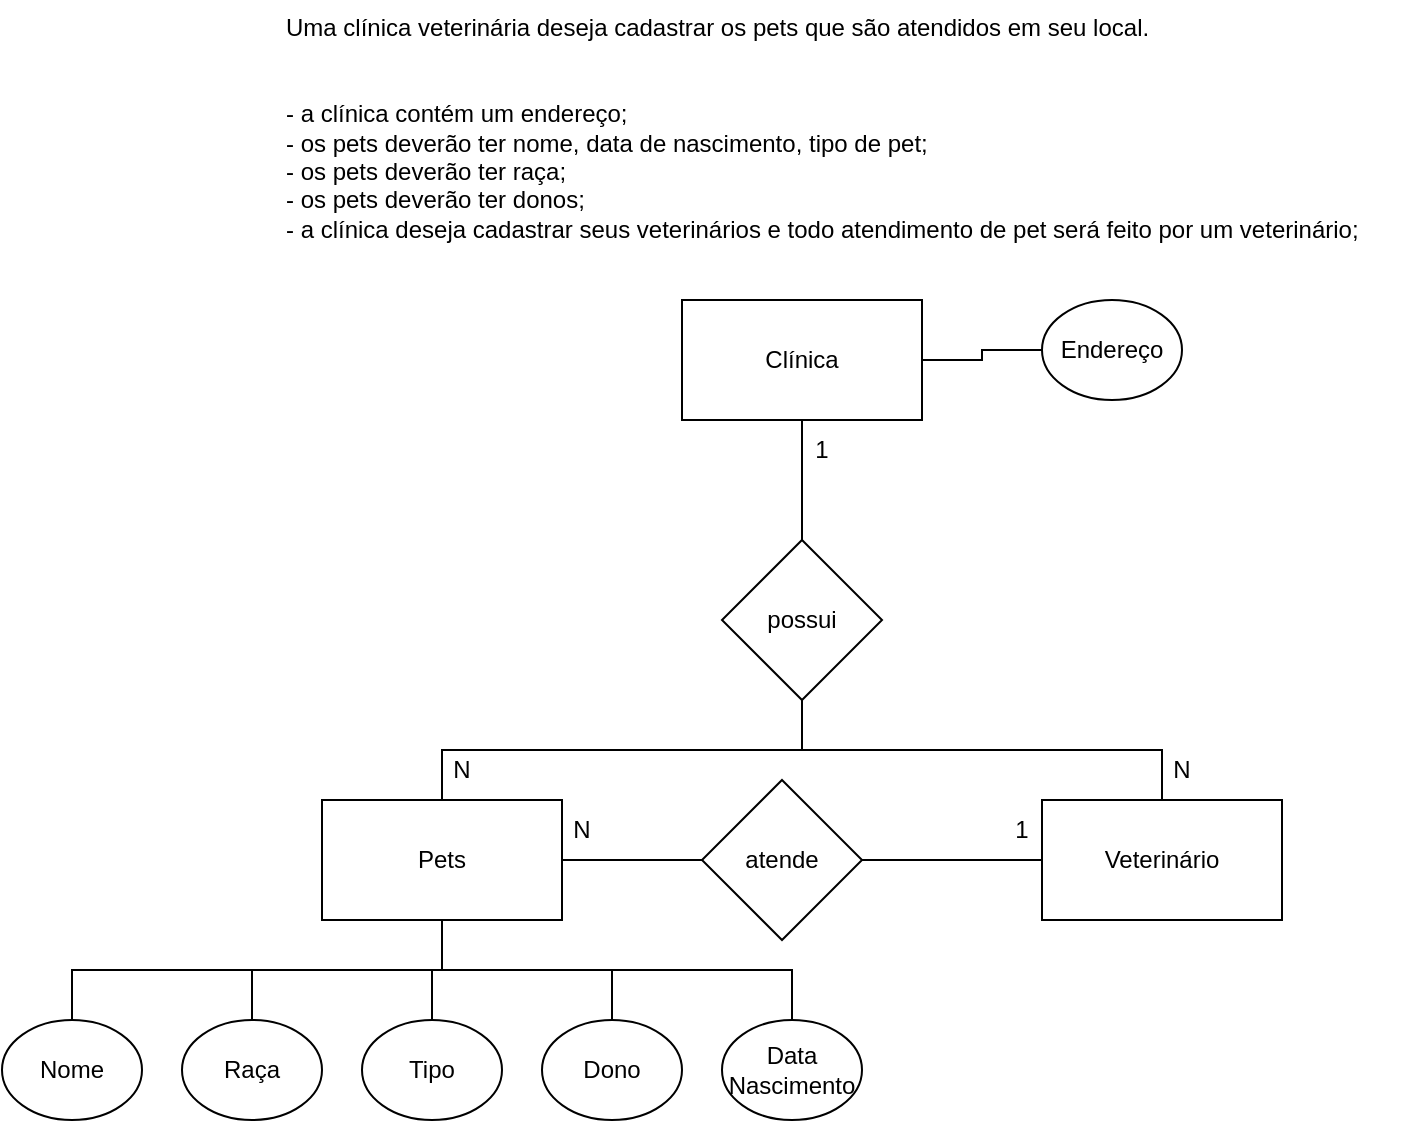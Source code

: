 <mxfile version="21.6.5" type="device">
  <diagram id="80Hr1rudwNtQgIsGl5KA" name="Página-1">
    <mxGraphModel dx="1028" dy="2900" grid="1" gridSize="10" guides="1" tooltips="1" connect="1" arrows="1" fold="1" page="1" pageScale="1" pageWidth="827" pageHeight="1169" math="0" shadow="0">
      <root>
        <mxCell id="0" />
        <mxCell id="1" parent="0" />
        <mxCell id="bfbSbEPTRADHffgOek4O-1" value="Uma clínica veterinária deseja cadastrar os pets que são atendidos em seu local.&#xa;&#xa;&#xa;- a clínica contém um endereço;&#xa;- os pets deverão ter nome, data de nascimento, tipo de pet;&#xa;- os pets deverão ter raça;&#xa;- os pets deverão ter donos;&#xa;- a clínica deseja cadastrar seus veterinários e todo atendimento de pet será feito por um veterinário;" style="text;whiteSpace=wrap;" vertex="1" parent="1">
          <mxGeometry x="140" y="-2330" width="560" height="150" as="geometry" />
        </mxCell>
        <mxCell id="bfbSbEPTRADHffgOek4O-6" style="edgeStyle=orthogonalEdgeStyle;rounded=0;orthogonalLoop=1;jettySize=auto;html=1;entryX=0.5;entryY=0;entryDx=0;entryDy=0;endArrow=none;endFill=0;" edge="1" parent="1" source="bfbSbEPTRADHffgOek4O-2" target="bfbSbEPTRADHffgOek4O-5">
          <mxGeometry relative="1" as="geometry" />
        </mxCell>
        <mxCell id="bfbSbEPTRADHffgOek4O-28" style="edgeStyle=orthogonalEdgeStyle;rounded=0;orthogonalLoop=1;jettySize=auto;html=1;entryX=0;entryY=0.5;entryDx=0;entryDy=0;endArrow=none;endFill=0;" edge="1" parent="1" source="bfbSbEPTRADHffgOek4O-2" target="bfbSbEPTRADHffgOek4O-27">
          <mxGeometry relative="1" as="geometry" />
        </mxCell>
        <mxCell id="bfbSbEPTRADHffgOek4O-2" value="Clínica" style="rounded=0;whiteSpace=wrap;html=1;" vertex="1" parent="1">
          <mxGeometry x="340" y="-2180" width="120" height="60" as="geometry" />
        </mxCell>
        <mxCell id="bfbSbEPTRADHffgOek4O-14" style="edgeStyle=orthogonalEdgeStyle;rounded=0;orthogonalLoop=1;jettySize=auto;html=1;entryX=0.5;entryY=0;entryDx=0;entryDy=0;exitX=0.5;exitY=1;exitDx=0;exitDy=0;endArrow=none;endFill=0;" edge="1" parent="1" source="bfbSbEPTRADHffgOek4O-3" target="bfbSbEPTRADHffgOek4O-9">
          <mxGeometry relative="1" as="geometry" />
        </mxCell>
        <mxCell id="bfbSbEPTRADHffgOek4O-15" style="edgeStyle=orthogonalEdgeStyle;rounded=0;orthogonalLoop=1;jettySize=auto;html=1;entryX=0.5;entryY=0;entryDx=0;entryDy=0;endArrow=none;endFill=0;" edge="1" parent="1" source="bfbSbEPTRADHffgOek4O-3" target="bfbSbEPTRADHffgOek4O-10">
          <mxGeometry relative="1" as="geometry" />
        </mxCell>
        <mxCell id="bfbSbEPTRADHffgOek4O-16" style="edgeStyle=orthogonalEdgeStyle;rounded=0;orthogonalLoop=1;jettySize=auto;html=1;entryX=0.5;entryY=0;entryDx=0;entryDy=0;endArrow=none;endFill=0;" edge="1" parent="1" source="bfbSbEPTRADHffgOek4O-3" target="bfbSbEPTRADHffgOek4O-11">
          <mxGeometry relative="1" as="geometry" />
        </mxCell>
        <mxCell id="bfbSbEPTRADHffgOek4O-17" style="edgeStyle=orthogonalEdgeStyle;rounded=0;orthogonalLoop=1;jettySize=auto;html=1;entryX=0.5;entryY=0;entryDx=0;entryDy=0;endArrow=none;endFill=0;" edge="1" parent="1" source="bfbSbEPTRADHffgOek4O-3" target="bfbSbEPTRADHffgOek4O-12">
          <mxGeometry relative="1" as="geometry" />
        </mxCell>
        <mxCell id="bfbSbEPTRADHffgOek4O-18" style="edgeStyle=orthogonalEdgeStyle;rounded=0;orthogonalLoop=1;jettySize=auto;html=1;entryX=0.5;entryY=0;entryDx=0;entryDy=0;exitX=0.5;exitY=1;exitDx=0;exitDy=0;endArrow=none;endFill=0;" edge="1" parent="1" source="bfbSbEPTRADHffgOek4O-3" target="bfbSbEPTRADHffgOek4O-13">
          <mxGeometry relative="1" as="geometry" />
        </mxCell>
        <mxCell id="bfbSbEPTRADHffgOek4O-3" value="Pets" style="rounded=0;whiteSpace=wrap;html=1;" vertex="1" parent="1">
          <mxGeometry x="160" y="-1930" width="120" height="60" as="geometry" />
        </mxCell>
        <mxCell id="bfbSbEPTRADHffgOek4O-20" style="edgeStyle=orthogonalEdgeStyle;rounded=0;orthogonalLoop=1;jettySize=auto;html=1;entryX=1;entryY=0.5;entryDx=0;entryDy=0;endArrow=none;endFill=0;" edge="1" parent="1" source="bfbSbEPTRADHffgOek4O-4" target="bfbSbEPTRADHffgOek4O-19">
          <mxGeometry relative="1" as="geometry" />
        </mxCell>
        <mxCell id="bfbSbEPTRADHffgOek4O-4" value="Veterinário" style="rounded=0;whiteSpace=wrap;html=1;" vertex="1" parent="1">
          <mxGeometry x="520" y="-1930" width="120" height="60" as="geometry" />
        </mxCell>
        <mxCell id="bfbSbEPTRADHffgOek4O-7" style="edgeStyle=orthogonalEdgeStyle;rounded=0;orthogonalLoop=1;jettySize=auto;html=1;entryX=0.5;entryY=0;entryDx=0;entryDy=0;exitX=0.5;exitY=1;exitDx=0;exitDy=0;endArrow=none;endFill=0;" edge="1" parent="1" source="bfbSbEPTRADHffgOek4O-5" target="bfbSbEPTRADHffgOek4O-3">
          <mxGeometry relative="1" as="geometry" />
        </mxCell>
        <mxCell id="bfbSbEPTRADHffgOek4O-8" style="edgeStyle=orthogonalEdgeStyle;rounded=0;orthogonalLoop=1;jettySize=auto;html=1;entryX=0.5;entryY=0;entryDx=0;entryDy=0;exitX=0.5;exitY=1;exitDx=0;exitDy=0;endArrow=none;endFill=0;" edge="1" parent="1" source="bfbSbEPTRADHffgOek4O-5" target="bfbSbEPTRADHffgOek4O-4">
          <mxGeometry relative="1" as="geometry" />
        </mxCell>
        <mxCell id="bfbSbEPTRADHffgOek4O-5" value="possui" style="rhombus;whiteSpace=wrap;html=1;" vertex="1" parent="1">
          <mxGeometry x="360" y="-2060" width="80" height="80" as="geometry" />
        </mxCell>
        <mxCell id="bfbSbEPTRADHffgOek4O-9" value="Nome" style="ellipse;whiteSpace=wrap;html=1;" vertex="1" parent="1">
          <mxGeometry y="-1820" width="70" height="50" as="geometry" />
        </mxCell>
        <mxCell id="bfbSbEPTRADHffgOek4O-10" value="Raça" style="ellipse;whiteSpace=wrap;html=1;" vertex="1" parent="1">
          <mxGeometry x="90" y="-1820" width="70" height="50" as="geometry" />
        </mxCell>
        <mxCell id="bfbSbEPTRADHffgOek4O-11" value="Tipo" style="ellipse;whiteSpace=wrap;html=1;" vertex="1" parent="1">
          <mxGeometry x="180" y="-1820" width="70" height="50" as="geometry" />
        </mxCell>
        <mxCell id="bfbSbEPTRADHffgOek4O-12" value="Dono" style="ellipse;whiteSpace=wrap;html=1;" vertex="1" parent="1">
          <mxGeometry x="270" y="-1820" width="70" height="50" as="geometry" />
        </mxCell>
        <mxCell id="bfbSbEPTRADHffgOek4O-13" value="Data Nascimento" style="ellipse;whiteSpace=wrap;html=1;" vertex="1" parent="1">
          <mxGeometry x="360" y="-1820" width="70" height="50" as="geometry" />
        </mxCell>
        <mxCell id="bfbSbEPTRADHffgOek4O-21" style="edgeStyle=orthogonalEdgeStyle;rounded=0;orthogonalLoop=1;jettySize=auto;html=1;entryX=1;entryY=0.5;entryDx=0;entryDy=0;endArrow=none;endFill=0;" edge="1" parent="1" source="bfbSbEPTRADHffgOek4O-19" target="bfbSbEPTRADHffgOek4O-3">
          <mxGeometry relative="1" as="geometry" />
        </mxCell>
        <mxCell id="bfbSbEPTRADHffgOek4O-19" value="atende" style="rhombus;whiteSpace=wrap;html=1;" vertex="1" parent="1">
          <mxGeometry x="350" y="-1940" width="80" height="80" as="geometry" />
        </mxCell>
        <mxCell id="bfbSbEPTRADHffgOek4O-22" value="1" style="text;html=1;strokeColor=none;fillColor=none;align=center;verticalAlign=middle;whiteSpace=wrap;rounded=0;" vertex="1" parent="1">
          <mxGeometry x="400" y="-2120" width="20" height="30" as="geometry" />
        </mxCell>
        <mxCell id="bfbSbEPTRADHffgOek4O-23" value="N" style="text;html=1;strokeColor=none;fillColor=none;align=center;verticalAlign=middle;whiteSpace=wrap;rounded=0;" vertex="1" parent="1">
          <mxGeometry x="580" y="-1960" width="20" height="30" as="geometry" />
        </mxCell>
        <mxCell id="bfbSbEPTRADHffgOek4O-24" value="N" style="text;html=1;strokeColor=none;fillColor=none;align=center;verticalAlign=middle;whiteSpace=wrap;rounded=0;" vertex="1" parent="1">
          <mxGeometry x="220" y="-1960" width="20" height="30" as="geometry" />
        </mxCell>
        <mxCell id="bfbSbEPTRADHffgOek4O-25" value="N" style="text;html=1;strokeColor=none;fillColor=none;align=center;verticalAlign=middle;whiteSpace=wrap;rounded=0;" vertex="1" parent="1">
          <mxGeometry x="280" y="-1930" width="20" height="30" as="geometry" />
        </mxCell>
        <mxCell id="bfbSbEPTRADHffgOek4O-26" value="1" style="text;html=1;strokeColor=none;fillColor=none;align=center;verticalAlign=middle;whiteSpace=wrap;rounded=0;" vertex="1" parent="1">
          <mxGeometry x="500" y="-1930" width="20" height="30" as="geometry" />
        </mxCell>
        <mxCell id="bfbSbEPTRADHffgOek4O-27" value="Endereço" style="ellipse;whiteSpace=wrap;html=1;" vertex="1" parent="1">
          <mxGeometry x="520" y="-2180" width="70" height="50" as="geometry" />
        </mxCell>
      </root>
    </mxGraphModel>
  </diagram>
</mxfile>
